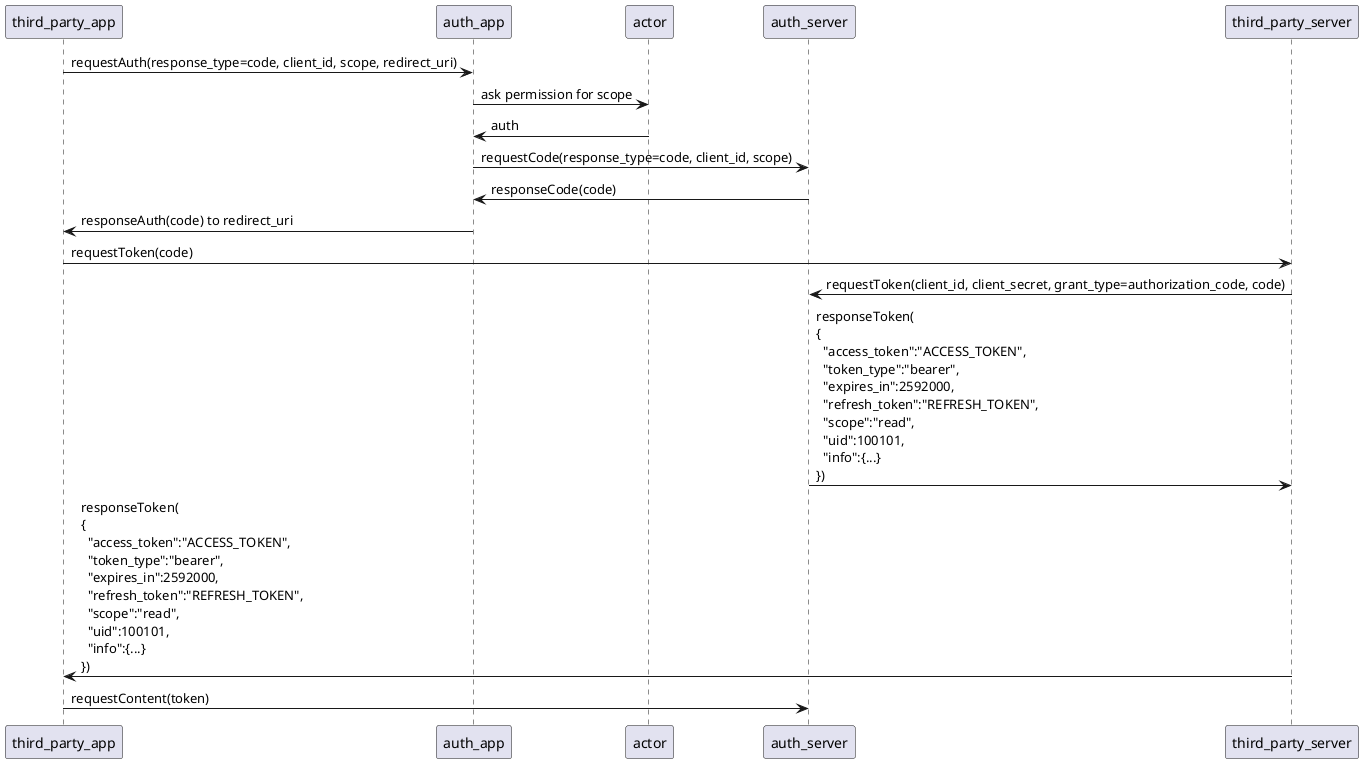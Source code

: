 @startuml oauth_2_0_auth_code_seq

third_party_app -> auth_app : requestAuth(response_type=code, client_id, scope, redirect_uri)
auth_app -> actor : ask permission for scope
actor -> auth_app : auth
auth_app -> auth_server : requestCode(response_type=code, client_id, scope)
auth_server -> auth_app : responseCode(code)
auth_app -> third_party_app : responseAuth(code) to redirect_uri
third_party_app -> third_party_server : requestToken(code)
third_party_server -> auth_server : requestToken(client_id, client_secret, grant_type=authorization_code, code)
auth_server -> third_party_server : responseToken(\n{\n  "access_token":"ACCESS_TOKEN",\n  "token_type":"bearer",\n  "expires_in":2592000,\n  "refresh_token":"REFRESH_TOKEN",\n  "scope":"read",\n  "uid":100101,\n  "info":{...}\n})
third_party_server -> third_party_app : responseToken(\n{\n  "access_token":"ACCESS_TOKEN",\n  "token_type":"bearer",\n  "expires_in":2592000,\n  "refresh_token":"REFRESH_TOKEN",\n  "scope":"read",\n  "uid":100101,\n  "info":{...}\n})
third_party_app -> auth_server : requestContent(token)

@enduml